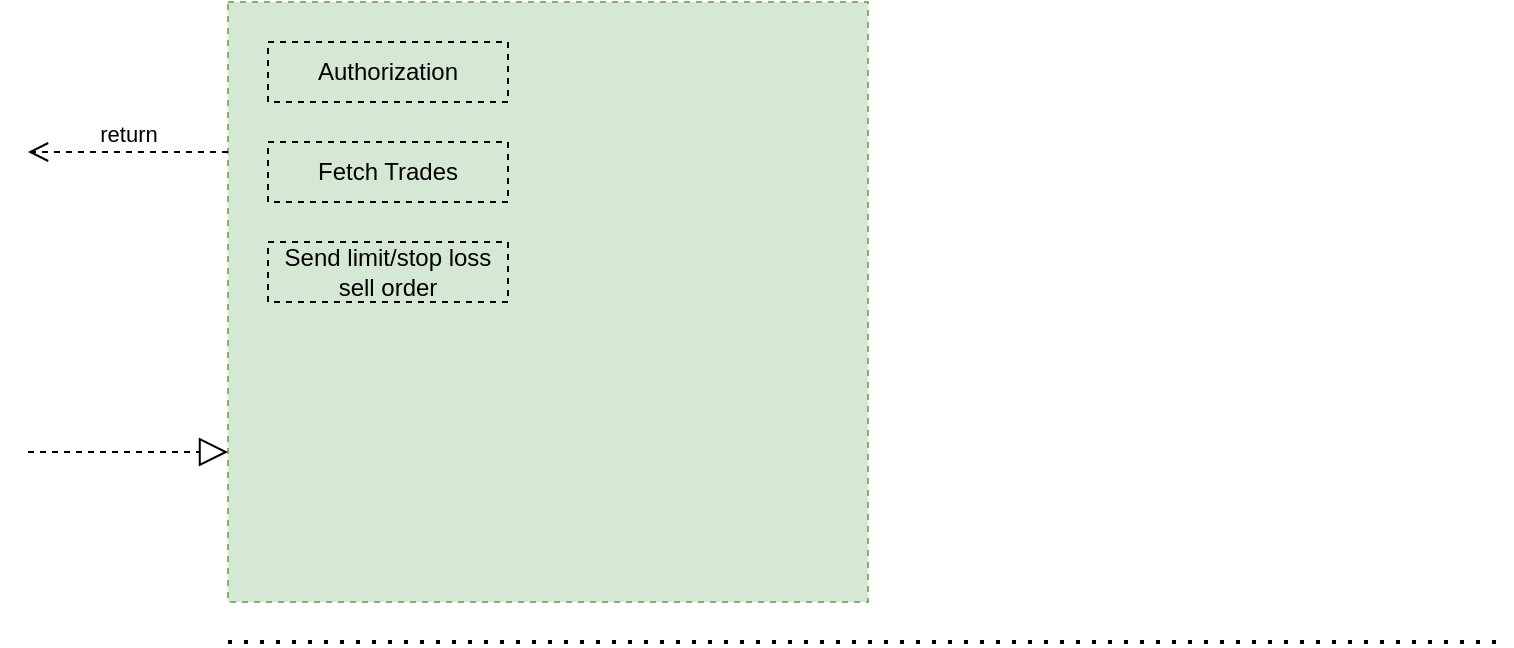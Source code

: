 <mxfile version="13.6.5" type="github">
  <diagram id="-2cew75BLRgV-3fIqFXV" name="Page-1">
    <mxGraphModel dx="2013" dy="764" grid="1" gridSize="10" guides="1" tooltips="1" connect="1" arrows="1" fold="1" page="1" pageScale="1" pageWidth="827" pageHeight="1169" math="0" shadow="0">
      <root>
        <mxCell id="0" />
        <mxCell id="1" parent="0" />
        <mxCell id="dxrtK1tRXE7fo_u7qs69-1" value="" style="endArrow=none;dashed=1;html=1;dashPattern=1 3;strokeWidth=2;" edge="1" parent="1">
          <mxGeometry width="50" height="50" relative="1" as="geometry">
            <mxPoint x="80" y="360" as="sourcePoint" />
            <mxPoint x="720" y="360" as="targetPoint" />
          </mxGeometry>
        </mxCell>
        <mxCell id="dxrtK1tRXE7fo_u7qs69-2" value="" style="rounded=0;whiteSpace=wrap;html=1;fillColor=#d5e8d4;dashed=1;strokeColor=#82b366;" vertex="1" parent="1">
          <mxGeometry x="80" y="40" width="320" height="300" as="geometry" />
        </mxCell>
        <mxCell id="dxrtK1tRXE7fo_u7qs69-3" value="Authorization" style="rounded=0;whiteSpace=wrap;html=1;dashed=1;fillColor=none;" vertex="1" parent="1">
          <mxGeometry x="100" y="60" width="120" height="30" as="geometry" />
        </mxCell>
        <mxCell id="dxrtK1tRXE7fo_u7qs69-4" value="Fetch Trades" style="rounded=0;whiteSpace=wrap;html=1;dashed=1;fillColor=none;" vertex="1" parent="1">
          <mxGeometry x="100" y="110" width="120" height="30" as="geometry" />
        </mxCell>
        <mxCell id="dxrtK1tRXE7fo_u7qs69-6" value="Send limit/stop loss sell order" style="rounded=0;whiteSpace=wrap;html=1;dashed=1;fillColor=none;" vertex="1" parent="1">
          <mxGeometry x="100" y="160" width="120" height="30" as="geometry" />
        </mxCell>
        <mxCell id="dxrtK1tRXE7fo_u7qs69-7" value="return" style="html=1;verticalAlign=bottom;endArrow=open;dashed=1;endSize=8;exitX=0;exitY=0.25;exitDx=0;exitDy=0;" edge="1" parent="1" source="dxrtK1tRXE7fo_u7qs69-2">
          <mxGeometry relative="1" as="geometry">
            <mxPoint x="60" y="124.5" as="sourcePoint" />
            <mxPoint x="-20" y="115" as="targetPoint" />
          </mxGeometry>
        </mxCell>
        <mxCell id="dxrtK1tRXE7fo_u7qs69-8" value="" style="endArrow=block;dashed=1;endFill=0;endSize=12;html=1;entryX=0;entryY=0.75;entryDx=0;entryDy=0;" edge="1" parent="1" target="dxrtK1tRXE7fo_u7qs69-2">
          <mxGeometry width="160" relative="1" as="geometry">
            <mxPoint x="-20" y="265" as="sourcePoint" />
            <mxPoint x="50" y="280" as="targetPoint" />
          </mxGeometry>
        </mxCell>
      </root>
    </mxGraphModel>
  </diagram>
</mxfile>
